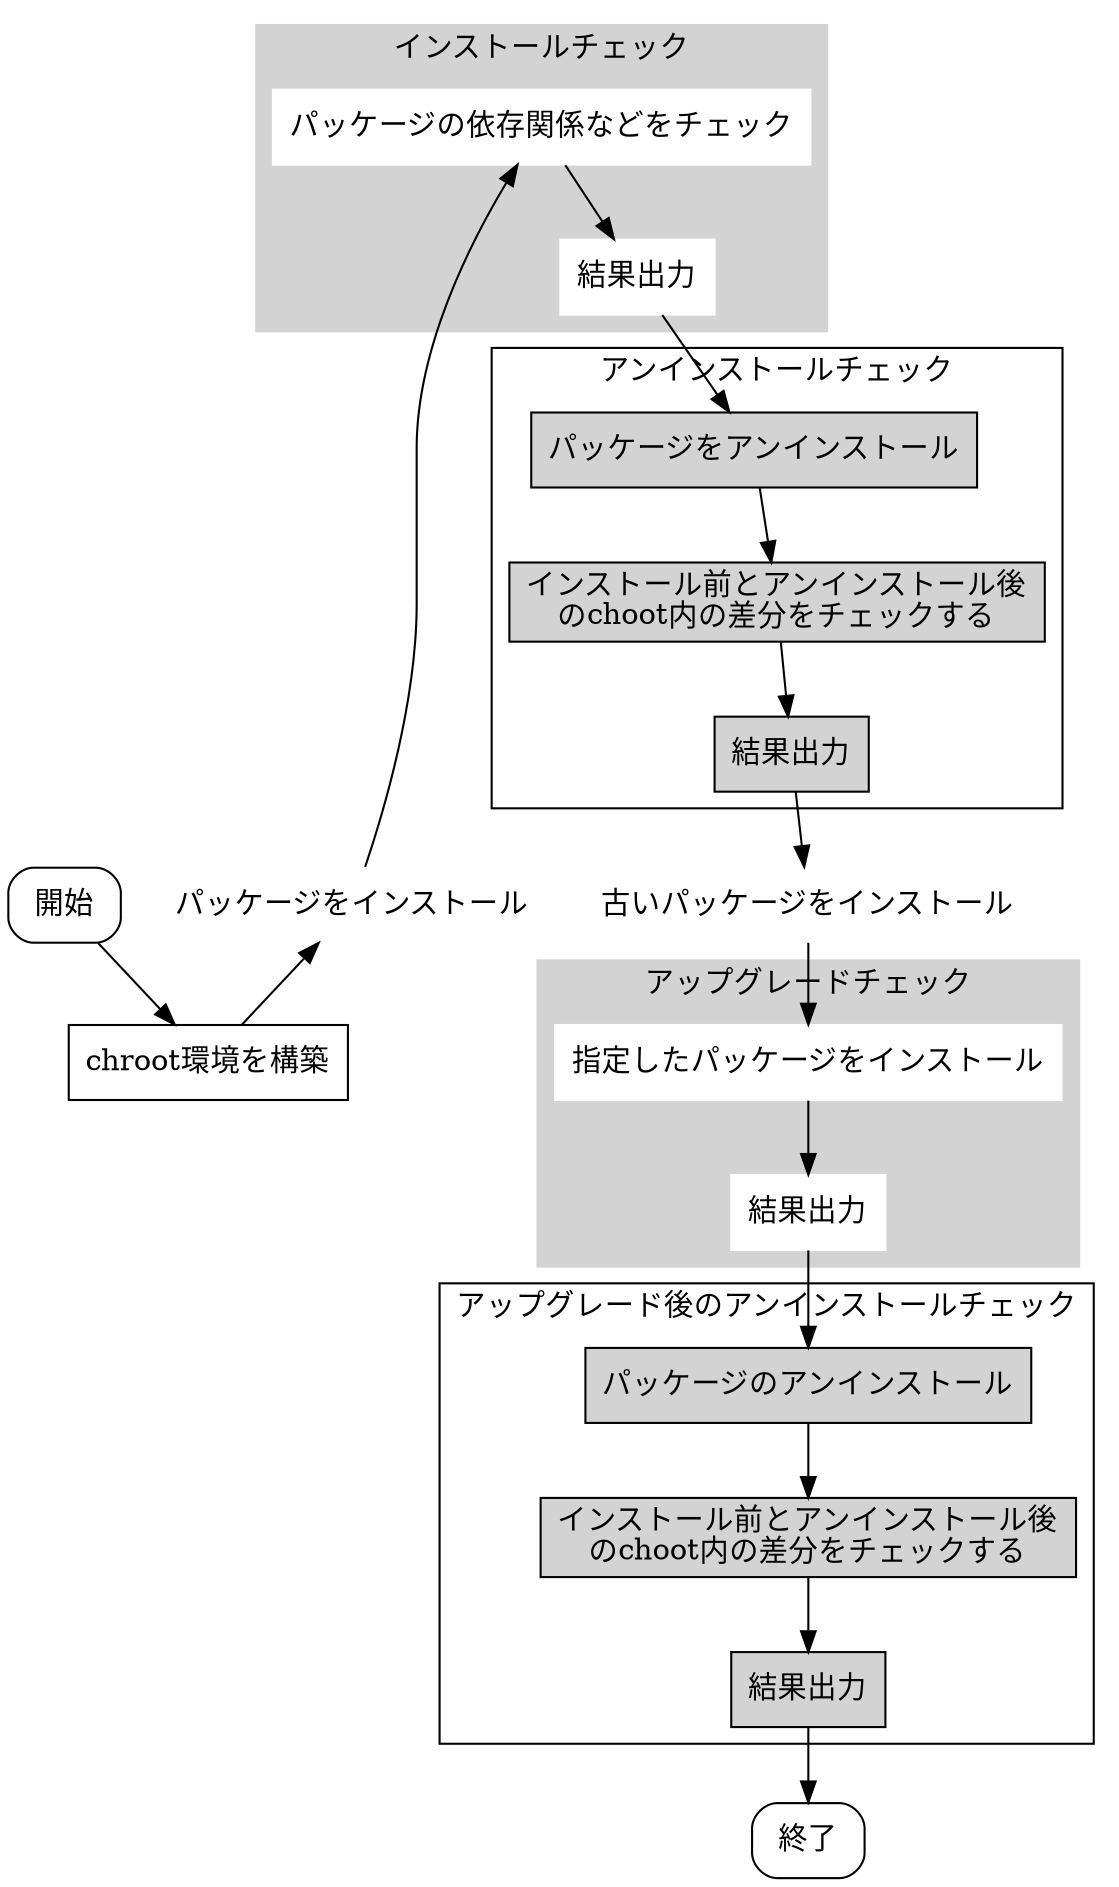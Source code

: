 # dot -Tps:cairo -o piuparts-process.eps piuparts-process.dot

digraph {
	p0 [label="開始", shape=Mrecord];
	p2 [label="chroot環境を構築", shape=box];
	p10 [label="終了", shape=Mrecord];
	
	subgraph cluster_i {
		style=filled;
		color=lightgrey;
		label="インストールチェック"
		node [style=filled,color=white];
 		i0 [label="パッケージをインストール", shape=box];
 		ix [label="パッケージの依存関係などをチェック", shape=box];
		i1 [label="結果出力", shape=box];
		i0 -> ix ->i1 ;
	}

	subgraph cluster_ui {
		label="アンインストールチェック"
		node [style=filled];
 		ui0 [label="パッケージをアンインストール", shape=box];
		uix [label="インストール前とアンインストール後\nのchoot内の差分をチェックする", shape=box];
		ui1 [label="結果出力", shape=box];
		ui0 -> uix -> ui1;
	}

	subgraph cluster_ug_ug {
		style=filled;
		color=lightgrey;
		label="アップグレードチェック"
		node [style=filled,color=white];
 		ug_ug0 [label="古いパッケージをインストール", shape=box];
		ug_ug1 [label="指定したパッケージをインストール", shape=box];
		ug_ug2 [label="結果出力", shape=box];
		ug_ug0 -> ug_ug1 -> ug_ug2;
	}

	subgraph cluster_ug_ui {
		label="アップグレード後のアンインストールチェック"
		node [style=filled];
 		ug_ui0 [label="パッケージのアンインストール", shape=box];
		ug_ui1 [label="インストール前とアンインストール後\nのchoot内の差分をチェックする", shape=box];
		ug_ui2 [label="結果出力", shape=box];
		ug_ui0 -> ug_ui1 -> ug_ui2;
	}

	{rank=same ; p0 ; i0 ; ug_ug0; }

	p0 -> p2 -> i0;
	i1 -> ui0;
	ui1 -> ug_ug0 ;
	ug_ug2 -> ug_ui0;
	ug_ui2 -> p10;
}
